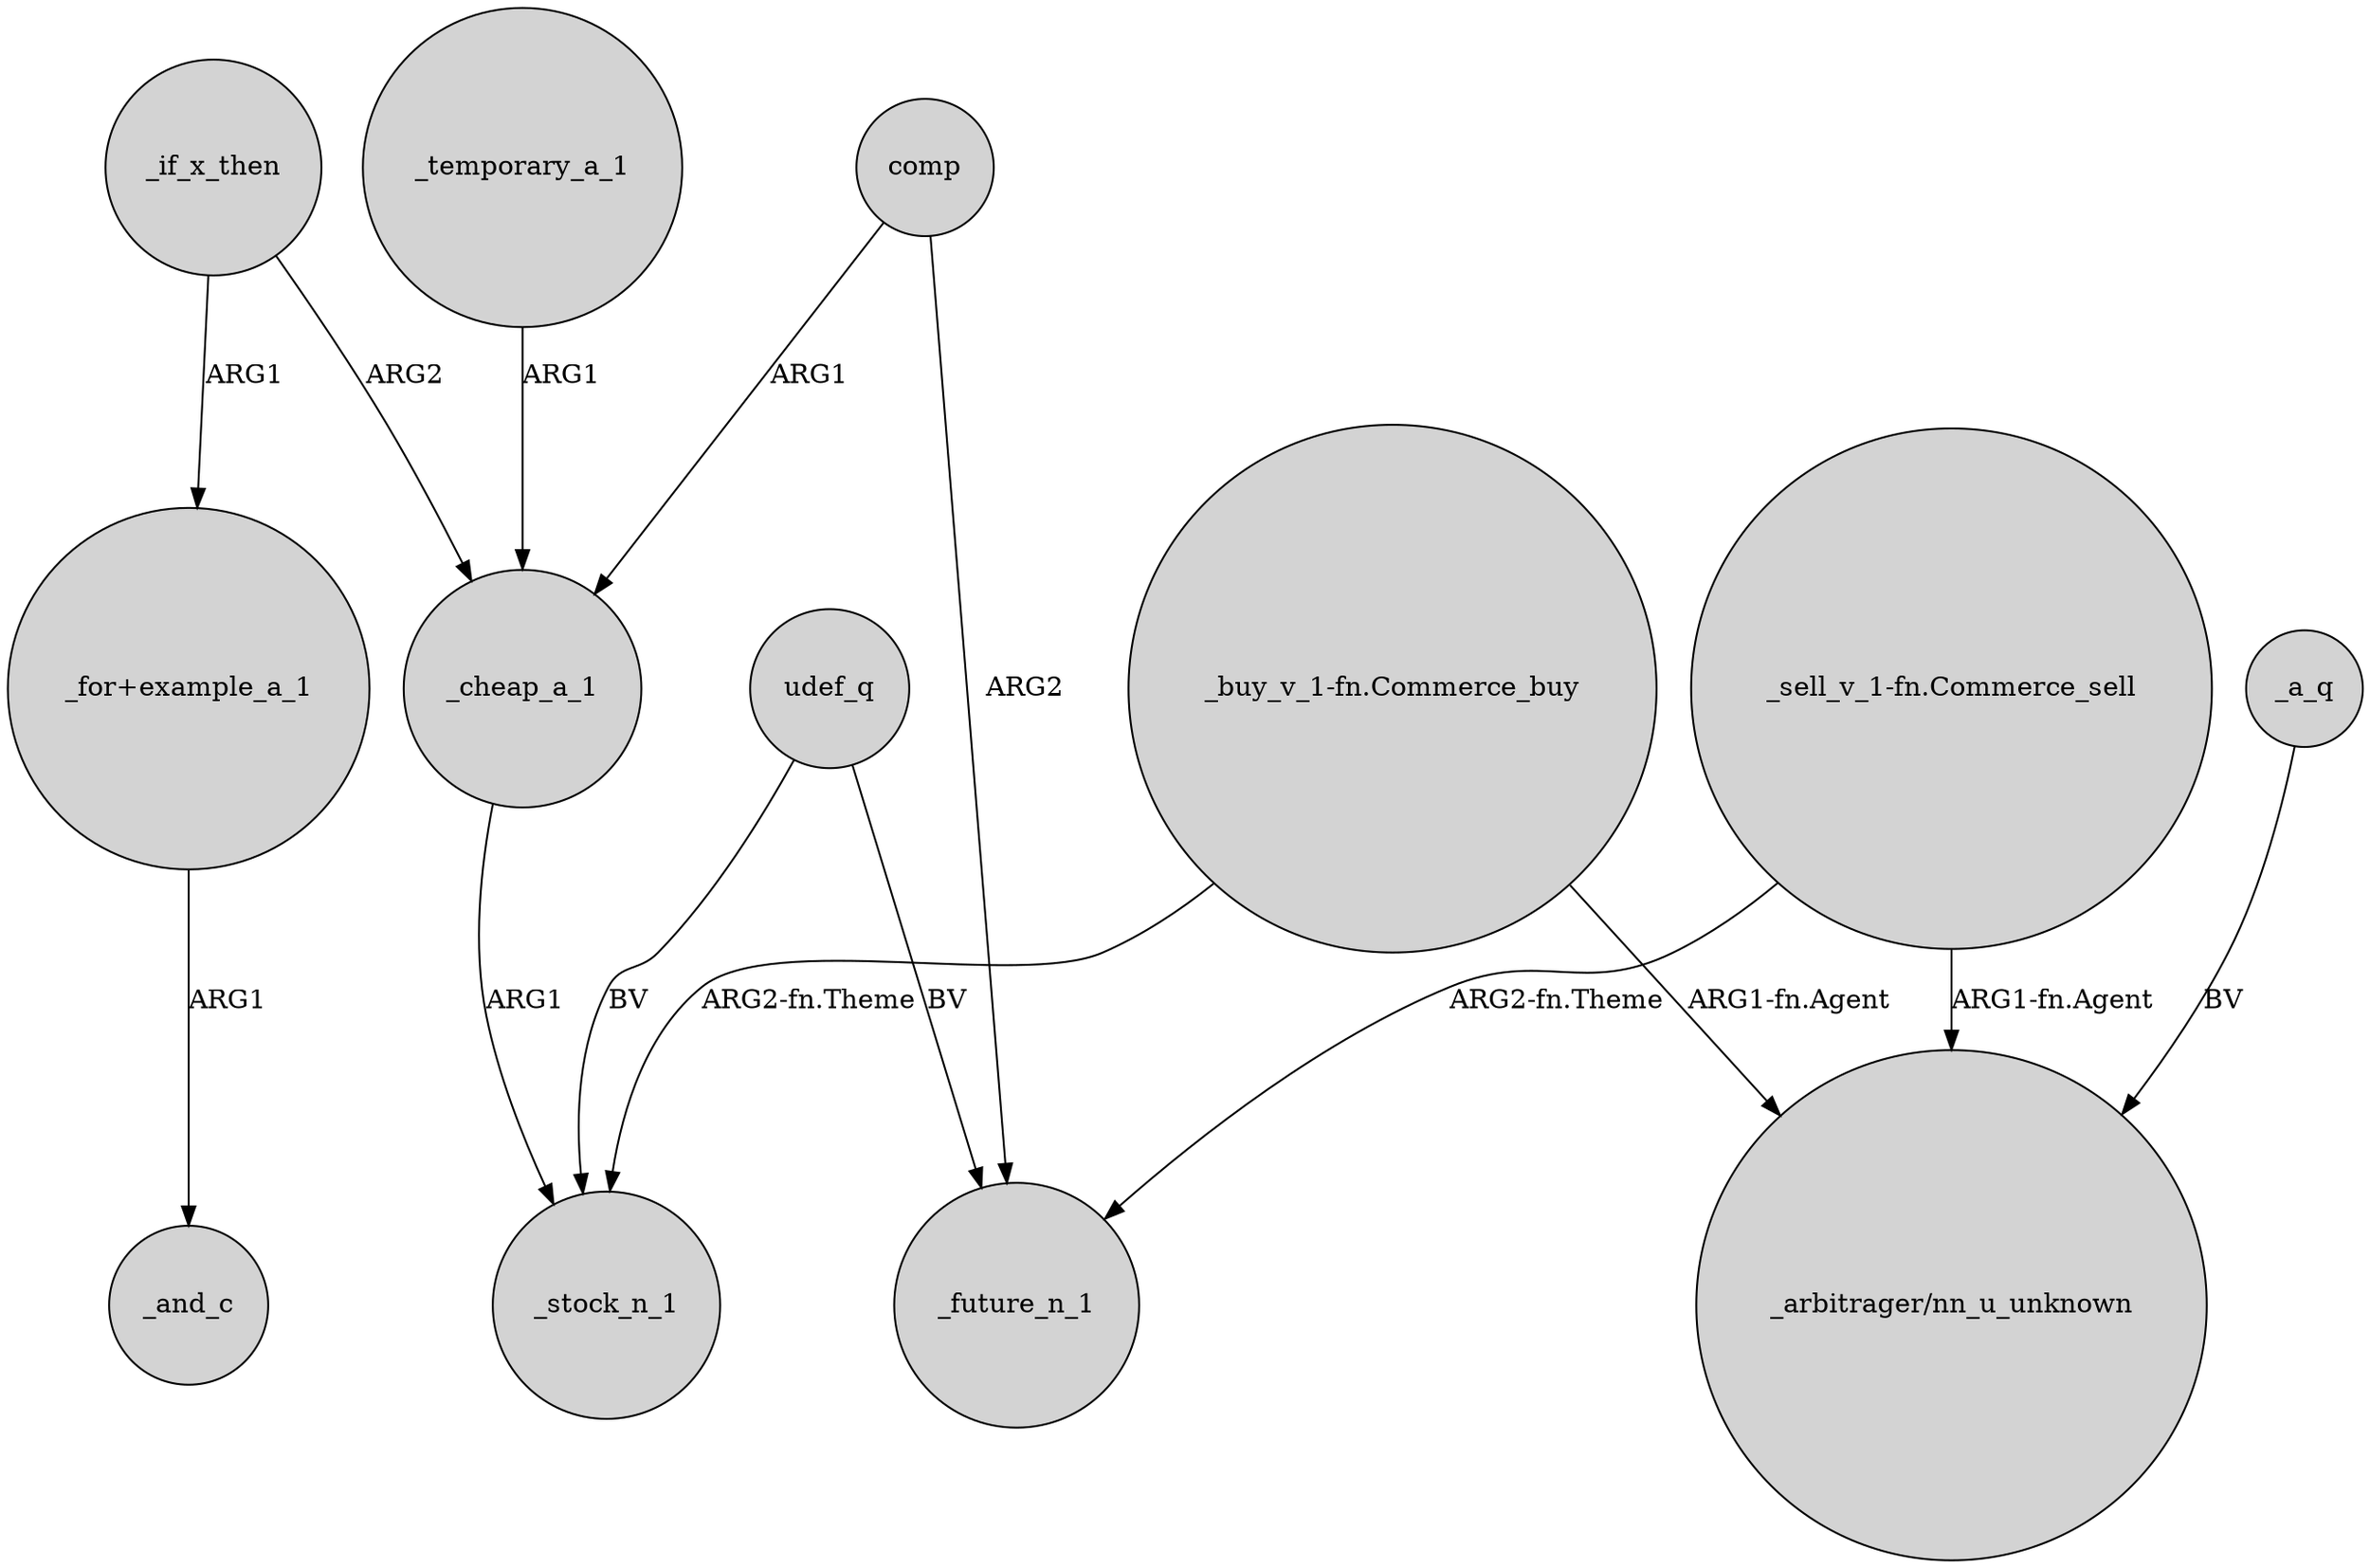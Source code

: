 digraph {
	node [shape=circle style=filled]
	udef_q -> _stock_n_1 [label=BV]
	"_sell_v_1-fn.Commerce_sell" -> "_arbitrager/nn_u_unknown" [label="ARG1-fn.Agent"]
	_if_x_then -> "_for+example_a_1" [label=ARG1]
	"_sell_v_1-fn.Commerce_sell" -> _future_n_1 [label="ARG2-fn.Theme"]
	"_for+example_a_1" -> _and_c [label=ARG1]
	_a_q -> "_arbitrager/nn_u_unknown" [label=BV]
	_if_x_then -> _cheap_a_1 [label=ARG2]
	comp -> _cheap_a_1 [label=ARG1]
	udef_q -> _future_n_1 [label=BV]
	"_buy_v_1-fn.Commerce_buy" -> _stock_n_1 [label="ARG2-fn.Theme"]
	_temporary_a_1 -> _cheap_a_1 [label=ARG1]
	comp -> _future_n_1 [label=ARG2]
	_cheap_a_1 -> _stock_n_1 [label=ARG1]
	"_buy_v_1-fn.Commerce_buy" -> "_arbitrager/nn_u_unknown" [label="ARG1-fn.Agent"]
}
